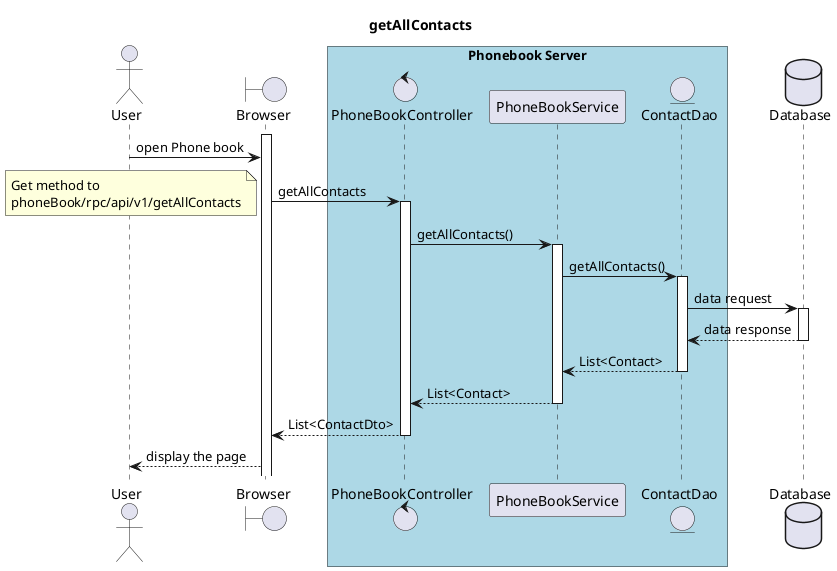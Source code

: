 @startuml
title getAllContacts

actor User
boundary Browser as Br
box "Phonebook Server" #LightBlue
control PhoneBookController as Controller
participant PhoneBookService as Service
entity ContactDao as Dao
end box
database Database as DB

activate Br

User -> Br : open Phone book
Br -> Controller ++: getAllContacts

note left
Get method to
phoneBook/rpc/api/v1/getAllContacts
end note

Controller -> Service ++: getAllContacts()
Service -> Dao ++: getAllContacts()
Dao -> DB ++: data request
return data response
return List<Contact>
return List<Contact>
return List<ContactDto>
User <-- Br: display the page
@enduml

@startuml
title addContact

actor User
boundary Browser as Br
box "Phonebook Server" #LightBlue
control PhoneBookController as Controller
participant PhoneBookService as Service
entity ContactDao as Dao
end box
database Database as DB

activate Br

User -> Br : input correct\n contact data
Br -> Br: check contact data
Br -> Controller ++: addContact

note left
POST method to
phoneBook/rpc/api/v1/addContact
Body: ContactDto
end note

Controller -> Service ++: addContact(Contact)
Service -> Service: validateContact(Contact)

alt validation passed
    Service -> Dao ++: create(Contact)
    Dao -> DB --: persist(Contact)
end
return contactValidation
return contactValidation
Br -> Controller: getAllContacts

note right
 look getAllContacts diagram
end note

...

return List<ContactDto>
User <-- Br: update the page
|||
User -> Br: input incorrect\n contact data
Br -> Br: check contact data
User <-- Br: show error\n message
@enduml

@startuml
title deleteContacts

actor User
boundary Browser as Br
box "Phonebook Server" #LightBlue
    control PhoneBookController as Controller
    participant PhoneBookService as Service
    entity ContactDao as Dao
end box
database Database as DB

activate Br

User -> Br : delete\n contact\contacts
Br -> Controller ++: deleteContacts

note left
Post method to
phoneBook/rpc/api/v1/deleteContacts
Body: array with contacts IDs
end note

Controller -> Service ++: deleteContacts(contactsIds)
loop contactsIds.length times
    Service -> Dao ++: deleteById()
    Dao -> DB --: update contact

    note left: marked as deleted
end
return DeleteResults
return DeleteResults
Br -> Controller: getAllContacts

note right
 look getAllContacts diagram
end note

...

return List<ContactDto>
User <-- Br: update page
@enduml

@startuml
title getFilteredContacts

actor User
boundary Browser as Br
box "Phonebook Server" #LightBlue
control PhoneBookController as Controller
participant PhoneBookService as Service
entity ContactDao as Dao
end box
database Database as DB

activate Br

User -> Br : input filter\n push "Search"
Br -> Br: check for empty filter

alt Empty filter
User <- Br: trim search field
note left: don't do request
else Filter not empty
Br -> Controller ++: getFilteredContacts

note left
Post method to
phoneBook/rpc/api/v1/getFilteredContacts
Body: Filter
end note

Controller -> Service ++: getFilteredContacts(Filter)
Service -> Dao ++: findContactContainingString(String)
Dao -> DB ++: data request
return data response
return List<Contact>
return List<Contact>
return List<ContactDto>
User <-- Br: update page
end
@enduml

@startuml
title SchedulerClass

participant DeleteContactScheduler as Scheduler
participant PhoneBookService as Service
entity ContactDao as Dao
database Database as DB

loop every "delay" milliseconds
    Scheduler -> Service ++: deleteAnyContact()
    Service -> Dao --++: deleteAnyContact()
    Dao -> Dao: choose random contact
    Dao -> DB --: update contact

    note left: marked as deleted
end
@enduml